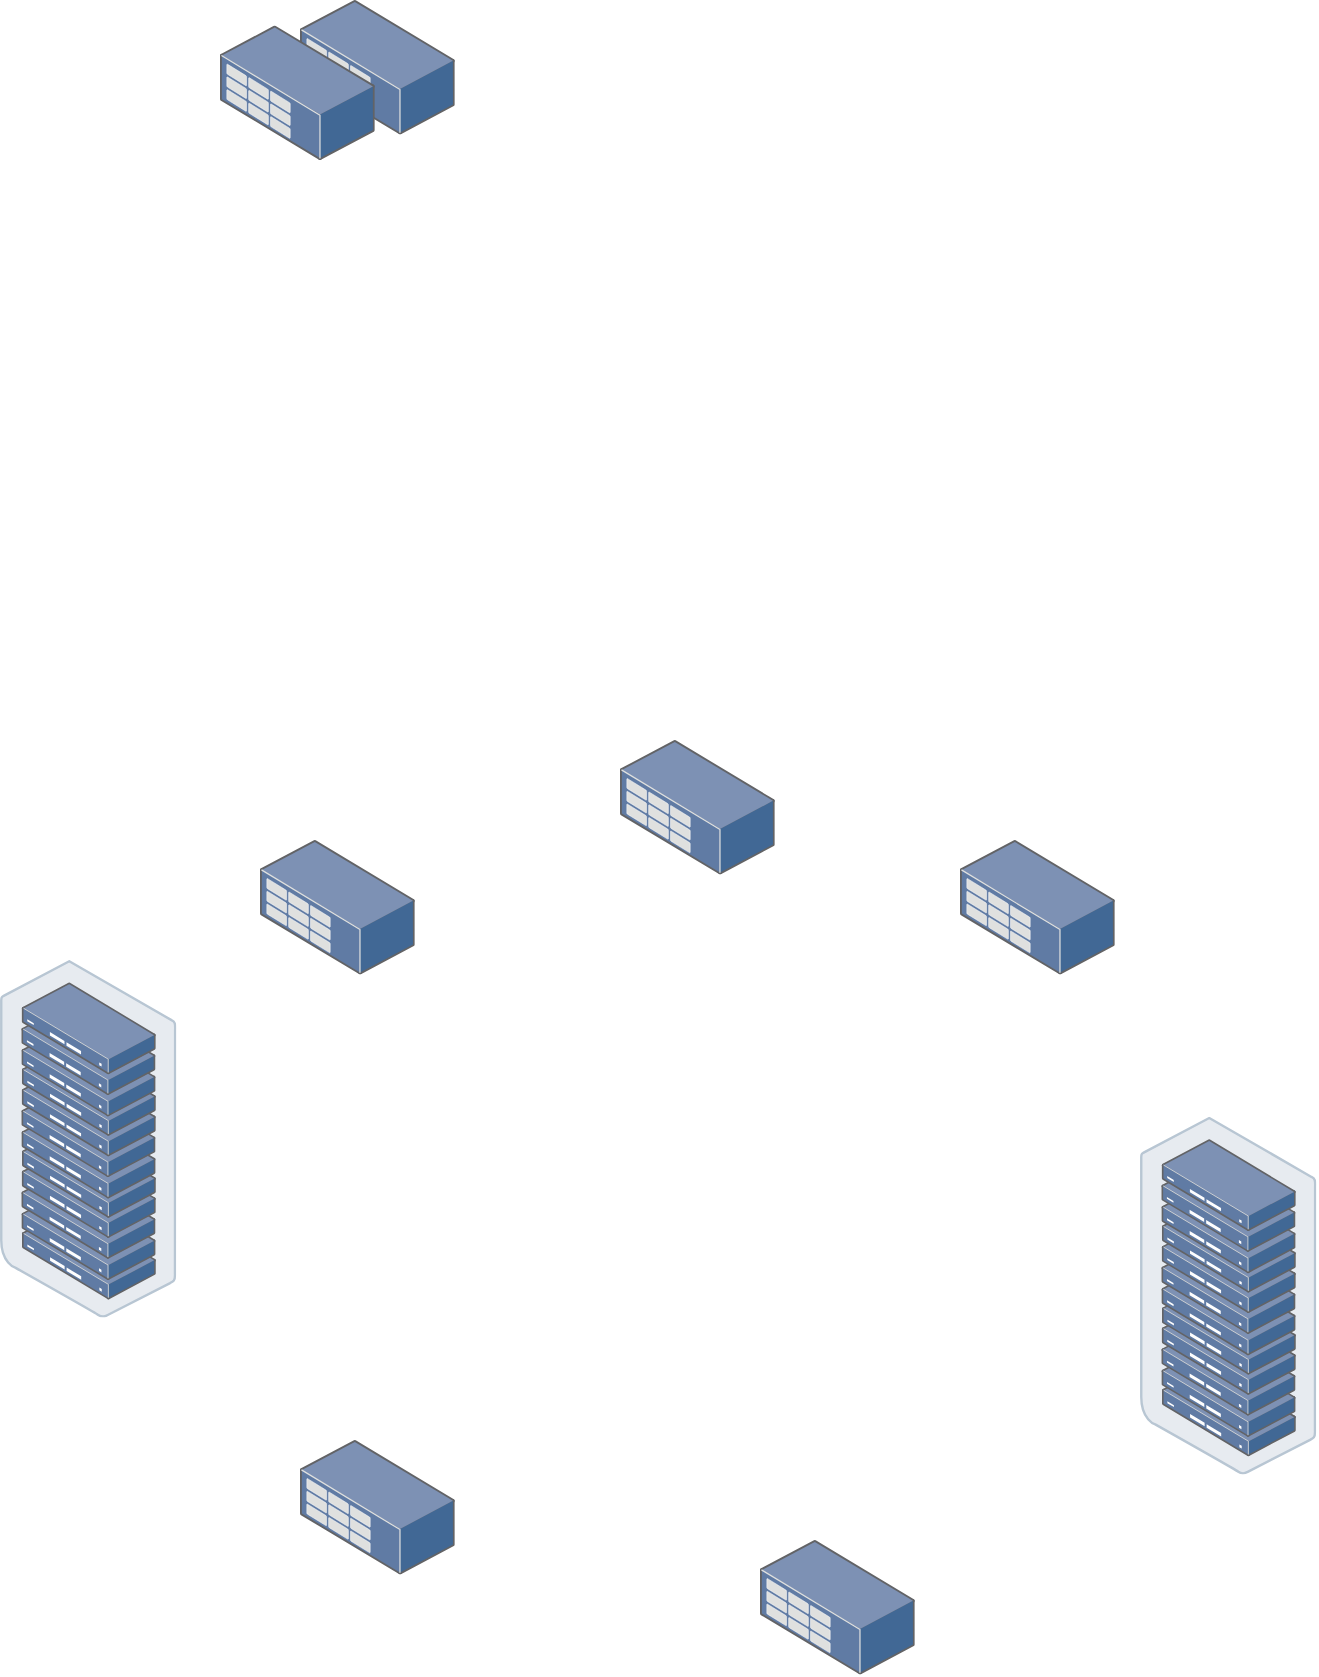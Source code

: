 <mxfile version="26.0.4">
  <diagram name="第 1 页" id="g6k50eAuuFk5ERPI-o4K">
    <mxGraphModel dx="1114" dy="1727" grid="1" gridSize="10" guides="1" tooltips="1" connect="1" arrows="1" fold="1" page="1" pageScale="1" pageWidth="827" pageHeight="1169" math="0" shadow="0">
      <root>
        <mxCell id="0" />
        <mxCell id="1" parent="0" />
        <mxCell id="bn-PAsVRNdQ2YQQPWQiK-5" value="" style="image;points=[];aspect=fixed;html=1;align=center;shadow=0;dashed=0;image=img/lib/allied_telesis/storage/Datacenter_Server_Rack_Storage_Unit_Small.svg;" vertex="1" parent="1">
          <mxGeometry x="460" y="460" width="77.4" height="67.2" as="geometry" />
        </mxCell>
        <mxCell id="bn-PAsVRNdQ2YQQPWQiK-6" value="" style="image;points=[];aspect=fixed;html=1;align=center;shadow=0;dashed=0;image=img/lib/allied_telesis/storage/Datacenter_Server_Rack.svg;" vertex="1" parent="1">
          <mxGeometry x="80" y="170" width="88.2" height="178.8" as="geometry" />
        </mxCell>
        <mxCell id="bn-PAsVRNdQ2YQQPWQiK-7" value="" style="image;points=[];aspect=fixed;html=1;align=center;shadow=0;dashed=0;image=img/lib/allied_telesis/storage/Datacenter_Server_Rack_Storage_Unit_Small.svg;" vertex="1" parent="1">
          <mxGeometry x="210" y="110" width="77.4" height="67.2" as="geometry" />
        </mxCell>
        <mxCell id="bn-PAsVRNdQ2YQQPWQiK-8" value="" style="image;points=[];aspect=fixed;html=1;align=center;shadow=0;dashed=0;image=img/lib/allied_telesis/storage/Datacenter_Server_Rack_Storage_Unit_Small.svg;" vertex="1" parent="1">
          <mxGeometry x="230" y="-310" width="77.4" height="67.2" as="geometry" />
        </mxCell>
        <mxCell id="bn-PAsVRNdQ2YQQPWQiK-9" value="" style="image;points=[];aspect=fixed;html=1;align=center;shadow=0;dashed=0;image=img/lib/allied_telesis/storage/Datacenter_Server_Rack_Storage_Unit_Small.svg;" vertex="1" parent="1">
          <mxGeometry x="390" y="60" width="77.4" height="67.2" as="geometry" />
        </mxCell>
        <mxCell id="bn-PAsVRNdQ2YQQPWQiK-10" value="" style="image;points=[];aspect=fixed;html=1;align=center;shadow=0;dashed=0;image=img/lib/allied_telesis/storage/Datacenter_Server_Rack_Storage_Unit_Small.svg;" vertex="1" parent="1">
          <mxGeometry x="190" y="-297.2" width="77.4" height="67.2" as="geometry" />
        </mxCell>
        <mxCell id="bn-PAsVRNdQ2YQQPWQiK-11" value="" style="image;points=[];aspect=fixed;html=1;align=center;shadow=0;dashed=0;image=img/lib/allied_telesis/storage/Datacenter_Server_Rack_Storage_Unit_Small.svg;" vertex="1" parent="1">
          <mxGeometry x="560" y="110.0" width="77.4" height="67.2" as="geometry" />
        </mxCell>
        <mxCell id="bn-PAsVRNdQ2YQQPWQiK-12" value="" style="image;points=[];aspect=fixed;html=1;align=center;shadow=0;dashed=0;image=img/lib/allied_telesis/storage/Datacenter_Server_Rack_Storage_Unit_Small.svg;" vertex="1" parent="1">
          <mxGeometry x="230.0" y="410" width="77.4" height="67.2" as="geometry" />
        </mxCell>
        <mxCell id="bn-PAsVRNdQ2YQQPWQiK-13" value="" style="image;points=[];aspect=fixed;html=1;align=center;shadow=0;dashed=0;image=img/lib/allied_telesis/storage/Datacenter_Server_Rack.svg;" vertex="1" parent="1">
          <mxGeometry x="650" y="248.4" width="88.2" height="178.8" as="geometry" />
        </mxCell>
      </root>
    </mxGraphModel>
  </diagram>
</mxfile>
